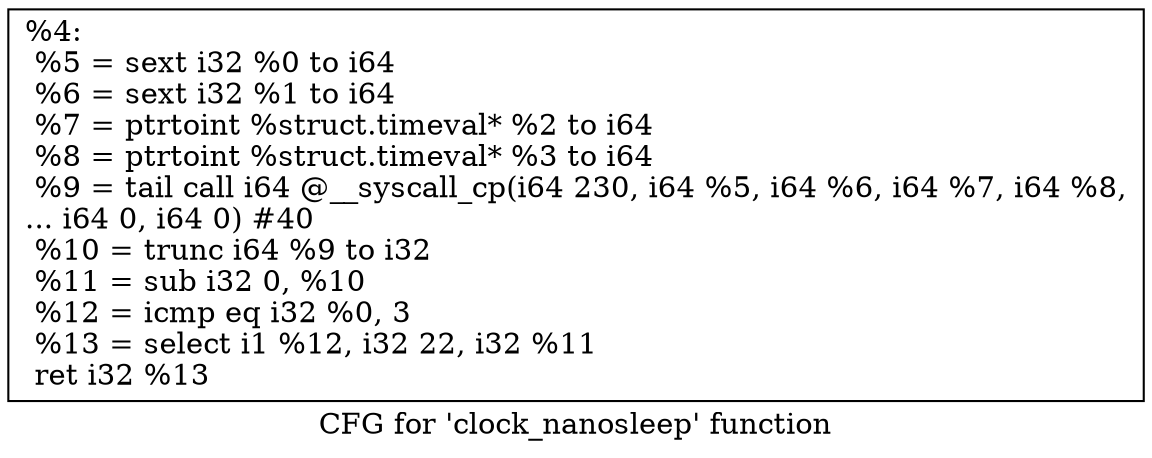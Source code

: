 digraph "CFG for 'clock_nanosleep' function" {
	label="CFG for 'clock_nanosleep' function";

	Node0x1fee4a0 [shape=record,label="{%4:\l  %5 = sext i32 %0 to i64\l  %6 = sext i32 %1 to i64\l  %7 = ptrtoint %struct.timeval* %2 to i64\l  %8 = ptrtoint %struct.timeval* %3 to i64\l  %9 = tail call i64 @__syscall_cp(i64 230, i64 %5, i64 %6, i64 %7, i64 %8,\l... i64 0, i64 0) #40\l  %10 = trunc i64 %9 to i32\l  %11 = sub i32 0, %10\l  %12 = icmp eq i32 %0, 3\l  %13 = select i1 %12, i32 22, i32 %11\l  ret i32 %13\l}"];
}
